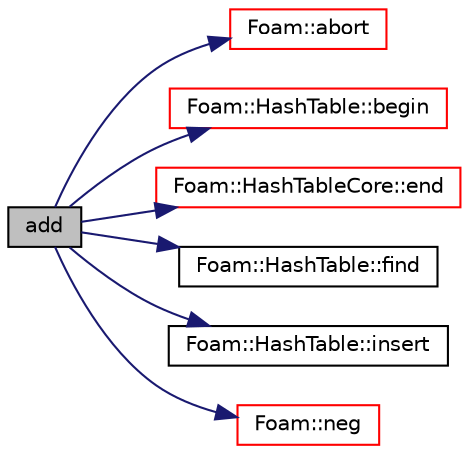 digraph "add"
{
  bgcolor="transparent";
  edge [fontname="Helvetica",fontsize="10",labelfontname="Helvetica",labelfontsize="10"];
  node [fontname="Helvetica",fontsize="10",shape=record];
  rankdir="LR";
  Node1 [label="add",height=0.2,width=0.4,color="black", fillcolor="grey75", style="filled", fontcolor="black"];
  Node1 -> Node2 [color="midnightblue",fontsize="10",style="solid",fontname="Helvetica"];
  Node2 [label="Foam::abort",height=0.2,width=0.4,color="red",URL="$a10979.html#a447107a607d03e417307c203fa5fb44b"];
  Node1 -> Node3 [color="midnightblue",fontsize="10",style="solid",fontname="Helvetica"];
  Node3 [label="Foam::HashTable::begin",height=0.2,width=0.4,color="red",URL="$a00997.html#a4718c822b6b0cd47612f37199986753a",tooltip="Iterator set to the beginning of the HashTable. "];
  Node1 -> Node4 [color="midnightblue",fontsize="10",style="solid",fontname="Helvetica"];
  Node4 [label="Foam::HashTableCore::end",height=0.2,width=0.4,color="red",URL="$a00998.html#a540580a296c0ff351686ceb4f27b6fe6",tooltip="iteratorEnd set to beyond the end of any HashTable "];
  Node1 -> Node5 [color="midnightblue",fontsize="10",style="solid",fontname="Helvetica"];
  Node5 [label="Foam::HashTable::find",height=0.2,width=0.4,color="black",URL="$a00997.html#a76b2c74ebd9f33fa9f76261b027ffc11",tooltip="Find and return an iterator set at the hashedEntry. "];
  Node1 -> Node6 [color="midnightblue",fontsize="10",style="solid",fontname="Helvetica"];
  Node6 [label="Foam::HashTable::insert",height=0.2,width=0.4,color="black",URL="$a00997.html#a5eee1e0e199ad59b9cb3916cd42156e0",tooltip="Insert a new hashedEntry. "];
  Node1 -> Node7 [color="midnightblue",fontsize="10",style="solid",fontname="Helvetica"];
  Node7 [label="Foam::neg",height=0.2,width=0.4,color="red",URL="$a10979.html#aad5b44612e484eb87fcea79a3d19ee04"];
}
